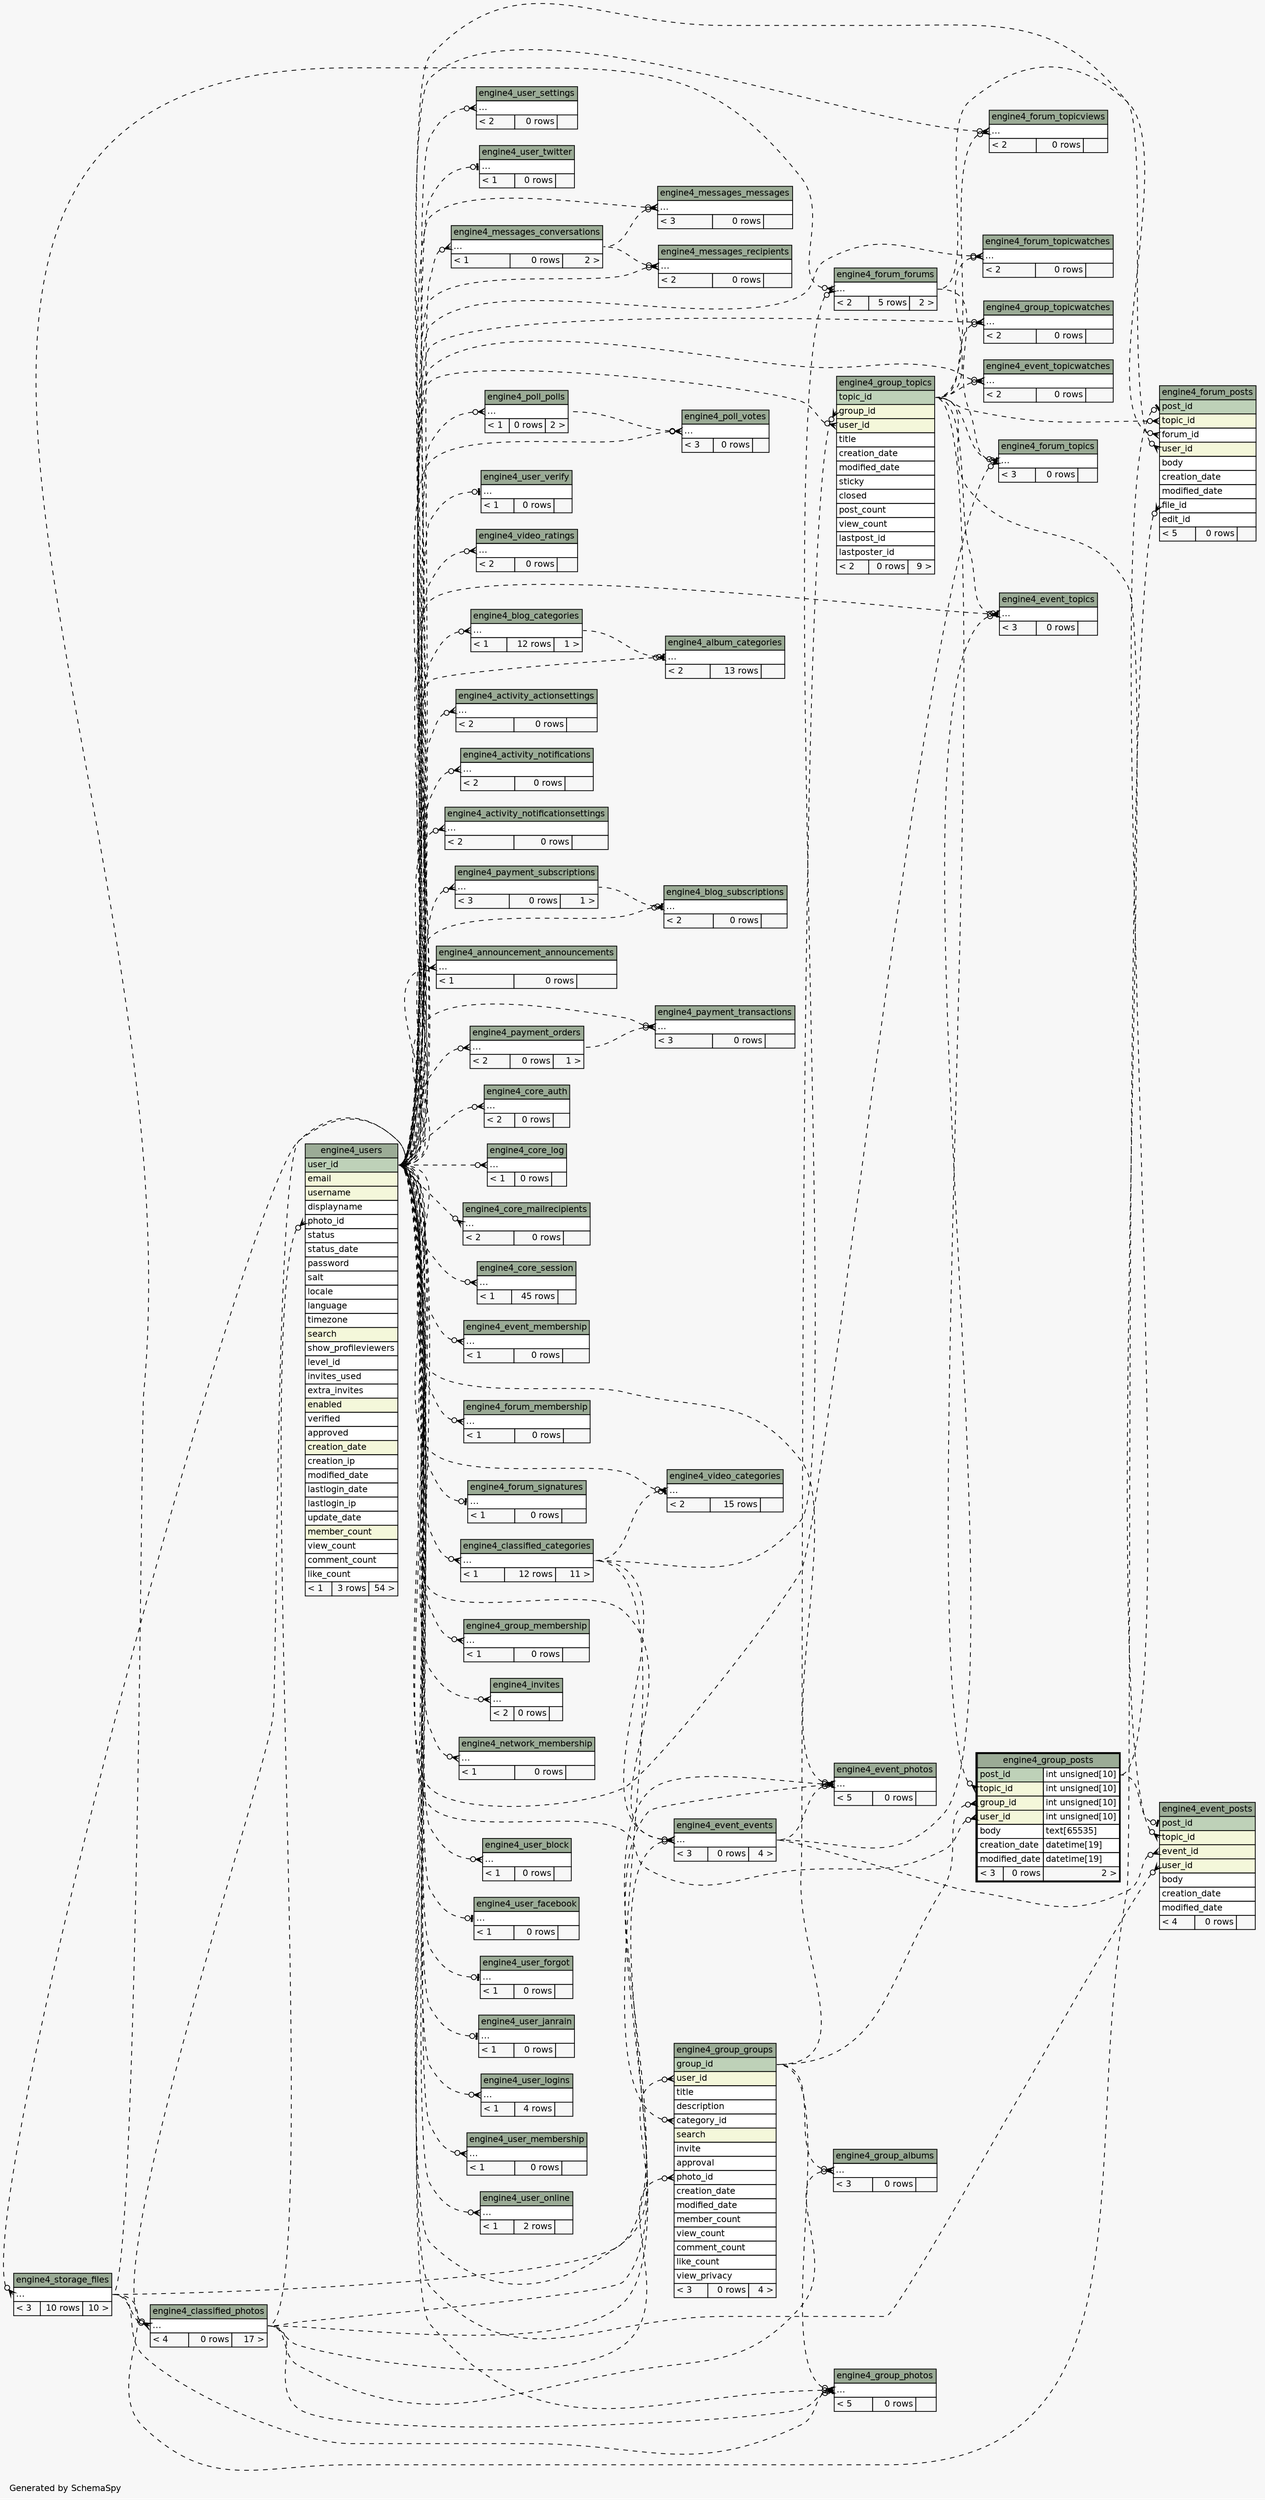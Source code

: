 // dot 2.38.0 on Windows 10 10.0
// SchemaSpy rev 590
digraph "impliedTwoDegreesRelationshipsDiagram" {
  graph [
    rankdir="RL"
    bgcolor="#f7f7f7"
    label="\nGenerated by SchemaSpy"
    labeljust="l"
    nodesep="0.18"
    ranksep="0.46"
    fontname="Helvetica"
    fontsize="11"
  ];
  node [
    fontname="Helvetica"
    fontsize="11"
    shape="plaintext"
  ];
  edge [
    arrowsize="0.8"
  ];
  "engine4_activity_actionsettings":"elipses":w -> "engine4_users":"user_id":e [arrowhead=none dir=back arrowtail=crowodot style=dashed];
  "engine4_activity_notifications":"elipses":w -> "engine4_users":"user_id":e [arrowhead=none dir=back arrowtail=crowodot style=dashed];
  "engine4_activity_notificationsettings":"elipses":w -> "engine4_users":"user_id":e [arrowhead=none dir=back arrowtail=crowodot style=dashed];
  "engine4_album_categories":"elipses":w -> "engine4_blog_categories":"elipses":e [arrowhead=none dir=back arrowtail=teeodot style=dashed];
  "engine4_album_categories":"elipses":w -> "engine4_users":"user_id":e [arrowhead=none dir=back arrowtail=crowodot style=dashed];
  "engine4_announcement_announcements":"elipses":w -> "engine4_users":"user_id":e [arrowhead=none dir=back arrowtail=crowodot style=dashed];
  "engine4_blog_categories":"elipses":w -> "engine4_users":"user_id":e [arrowhead=none dir=back arrowtail=crowodot style=dashed];
  "engine4_blog_subscriptions":"elipses":w -> "engine4_payment_subscriptions":"elipses":e [arrowhead=none dir=back arrowtail=teeodot style=dashed];
  "engine4_blog_subscriptions":"elipses":w -> "engine4_users":"user_id":e [arrowhead=none dir=back arrowtail=crowodot style=dashed];
  "engine4_classified_categories":"elipses":w -> "engine4_users":"user_id":e [arrowhead=none dir=back arrowtail=crowodot style=dashed];
  "engine4_classified_photos":"elipses":w -> "engine4_storage_files":"elipses":e [arrowhead=none dir=back arrowtail=crowodot style=dashed];
  "engine4_classified_photos":"elipses":w -> "engine4_users":"user_id":e [arrowhead=none dir=back arrowtail=crowodot style=dashed];
  "engine4_core_auth":"elipses":w -> "engine4_users":"user_id":e [arrowhead=none dir=back arrowtail=crowodot style=dashed];
  "engine4_core_log":"elipses":w -> "engine4_users":"user_id":e [arrowhead=none dir=back arrowtail=crowodot style=dashed];
  "engine4_core_mailrecipients":"elipses":w -> "engine4_users":"user_id":e [arrowhead=none dir=back arrowtail=crowodot style=dashed];
  "engine4_core_session":"elipses":w -> "engine4_users":"user_id":e [arrowhead=none dir=back arrowtail=crowodot style=dashed];
  "engine4_event_events":"elipses":w -> "engine4_classified_categories":"elipses":e [arrowhead=none dir=back arrowtail=crowodot style=dashed];
  "engine4_event_events":"elipses":w -> "engine4_classified_photos":"elipses":e [arrowhead=none dir=back arrowtail=crowodot style=dashed];
  "engine4_event_events":"elipses":w -> "engine4_users":"user_id":e [arrowhead=none dir=back arrowtail=crowodot style=dashed];
  "engine4_event_membership":"elipses":w -> "engine4_users":"user_id":e [arrowhead=none dir=back arrowtail=crowodot style=dashed];
  "engine4_event_photos":"elipses":w -> "engine4_event_events":"elipses":e [arrowhead=none dir=back arrowtail=crowodot style=dashed];
  "engine4_event_photos":"elipses":w -> "engine4_storage_files":"elipses":e [arrowhead=none dir=back arrowtail=crowodot style=dashed];
  "engine4_event_photos":"elipses":w -> "engine4_classified_photos":"elipses":e [arrowhead=none dir=back arrowtail=teeodot style=dashed];
  "engine4_event_photos":"elipses":w -> "engine4_users":"user_id":e [arrowhead=none dir=back arrowtail=crowodot style=dashed];
  "engine4_event_posts":"event_id":w -> "engine4_event_events":"elipses":e [arrowhead=none dir=back arrowtail=crowodot style=dashed];
  "engine4_event_posts":"post_id":w -> "engine4_group_posts":"post_id.type":e [arrowhead=none dir=back arrowtail=teeodot style=dashed];
  "engine4_event_posts":"topic_id":w -> "engine4_group_topics":"topic_id":e [arrowhead=none dir=back arrowtail=crowodot style=dashed];
  "engine4_event_posts":"user_id":w -> "engine4_users":"user_id":e [arrowhead=none dir=back arrowtail=crowodot style=dashed];
  "engine4_event_topics":"elipses":w -> "engine4_event_events":"elipses":e [arrowhead=none dir=back arrowtail=crowodot style=dashed];
  "engine4_event_topics":"elipses":w -> "engine4_group_topics":"topic_id":e [arrowhead=none dir=back arrowtail=teeodot style=dashed];
  "engine4_event_topics":"elipses":w -> "engine4_users":"user_id":e [arrowhead=none dir=back arrowtail=crowodot style=dashed];
  "engine4_event_topicwatches":"elipses":w -> "engine4_group_topics":"topic_id":e [arrowhead=none dir=back arrowtail=crowodot style=dashed];
  "engine4_event_topicwatches":"elipses":w -> "engine4_users":"user_id":e [arrowhead=none dir=back arrowtail=crowodot style=dashed];
  "engine4_forum_forums":"elipses":w -> "engine4_classified_categories":"elipses":e [arrowhead=none dir=back arrowtail=crowodot style=dashed];
  "engine4_forum_forums":"elipses":w -> "engine4_storage_files":"elipses":e [arrowhead=none dir=back arrowtail=crowodot style=dashed];
  "engine4_forum_membership":"elipses":w -> "engine4_users":"user_id":e [arrowhead=none dir=back arrowtail=crowodot style=dashed];
  "engine4_forum_posts":"file_id":w -> "engine4_storage_files":"elipses":e [arrowhead=none dir=back arrowtail=crowodot style=dashed];
  "engine4_forum_posts":"forum_id":w -> "engine4_forum_forums":"elipses":e [arrowhead=none dir=back arrowtail=crowodot style=dashed];
  "engine4_forum_posts":"post_id":w -> "engine4_group_posts":"post_id.type":e [arrowhead=none dir=back arrowtail=teeodot style=dashed];
  "engine4_forum_posts":"topic_id":w -> "engine4_group_topics":"topic_id":e [arrowhead=none dir=back arrowtail=crowodot style=dashed];
  "engine4_forum_posts":"user_id":w -> "engine4_users":"user_id":e [arrowhead=none dir=back arrowtail=crowodot style=dashed];
  "engine4_forum_signatures":"elipses":w -> "engine4_users":"user_id":e [arrowhead=none dir=back arrowtail=teeodot style=dashed];
  "engine4_forum_topics":"elipses":w -> "engine4_forum_forums":"elipses":e [arrowhead=none dir=back arrowtail=crowodot style=dashed];
  "engine4_forum_topics":"elipses":w -> "engine4_group_topics":"topic_id":e [arrowhead=none dir=back arrowtail=teeodot style=dashed];
  "engine4_forum_topics":"elipses":w -> "engine4_users":"user_id":e [arrowhead=none dir=back arrowtail=crowodot style=dashed];
  "engine4_forum_topicviews":"elipses":w -> "engine4_group_topics":"topic_id":e [arrowhead=none dir=back arrowtail=crowodot style=dashed];
  "engine4_forum_topicviews":"elipses":w -> "engine4_users":"user_id":e [arrowhead=none dir=back arrowtail=crowodot style=dashed];
  "engine4_forum_topicwatches":"elipses":w -> "engine4_group_topics":"topic_id":e [arrowhead=none dir=back arrowtail=crowodot style=dashed];
  "engine4_forum_topicwatches":"elipses":w -> "engine4_users":"user_id":e [arrowhead=none dir=back arrowtail=crowodot style=dashed];
  "engine4_group_albums":"elipses":w -> "engine4_group_groups":"group_id":e [arrowhead=none dir=back arrowtail=crowodot style=dashed];
  "engine4_group_albums":"elipses":w -> "engine4_classified_photos":"elipses":e [arrowhead=none dir=back arrowtail=crowodot style=dashed];
  "engine4_group_groups":"category_id":w -> "engine4_classified_categories":"elipses":e [arrowhead=none dir=back arrowtail=crowodot style=dashed];
  "engine4_group_groups":"photo_id":w -> "engine4_classified_photos":"elipses":e [arrowhead=none dir=back arrowtail=crowodot style=dashed];
  "engine4_group_groups":"user_id":w -> "engine4_users":"user_id":e [arrowhead=none dir=back arrowtail=crowodot style=dashed];
  "engine4_group_membership":"elipses":w -> "engine4_users":"user_id":e [arrowhead=none dir=back arrowtail=crowodot style=dashed];
  "engine4_group_photos":"elipses":w -> "engine4_storage_files":"elipses":e [arrowhead=none dir=back arrowtail=crowodot style=dashed];
  "engine4_group_photos":"elipses":w -> "engine4_group_groups":"group_id":e [arrowhead=none dir=back arrowtail=crowodot style=dashed];
  "engine4_group_photos":"elipses":w -> "engine4_classified_photos":"elipses":e [arrowhead=none dir=back arrowtail=teeodot style=dashed];
  "engine4_group_photos":"elipses":w -> "engine4_users":"user_id":e [arrowhead=none dir=back arrowtail=crowodot style=dashed];
  "engine4_group_posts":"group_id":w -> "engine4_group_groups":"group_id":e [arrowhead=none dir=back arrowtail=crowodot style=dashed];
  "engine4_group_posts":"topic_id":w -> "engine4_group_topics":"topic_id":e [arrowhead=none dir=back arrowtail=crowodot style=dashed];
  "engine4_group_posts":"user_id":w -> "engine4_users":"user_id":e [arrowhead=none dir=back arrowtail=crowodot style=dashed];
  "engine4_group_topics":"group_id":w -> "engine4_group_groups":"group_id":e [arrowhead=none dir=back arrowtail=crowodot style=dashed];
  "engine4_group_topics":"user_id":w -> "engine4_users":"user_id":e [arrowhead=none dir=back arrowtail=crowodot style=dashed];
  "engine4_group_topicwatches":"elipses":w -> "engine4_group_topics":"topic_id":e [arrowhead=none dir=back arrowtail=crowodot style=dashed];
  "engine4_group_topicwatches":"elipses":w -> "engine4_users":"user_id":e [arrowhead=none dir=back arrowtail=crowodot style=dashed];
  "engine4_invites":"elipses":w -> "engine4_users":"user_id":e [arrowhead=none dir=back arrowtail=crowodot style=dashed];
  "engine4_messages_conversations":"elipses":w -> "engine4_users":"user_id":e [arrowhead=none dir=back arrowtail=crowodot style=dashed];
  "engine4_messages_messages":"elipses":w -> "engine4_messages_conversations":"elipses":e [arrowhead=none dir=back arrowtail=crowodot style=dashed];
  "engine4_messages_messages":"elipses":w -> "engine4_users":"user_id":e [arrowhead=none dir=back arrowtail=crowodot style=dashed];
  "engine4_messages_recipients":"elipses":w -> "engine4_messages_conversations":"elipses":e [arrowhead=none dir=back arrowtail=crowodot style=dashed];
  "engine4_messages_recipients":"elipses":w -> "engine4_users":"user_id":e [arrowhead=none dir=back arrowtail=crowodot style=dashed];
  "engine4_network_membership":"elipses":w -> "engine4_users":"user_id":e [arrowhead=none dir=back arrowtail=crowodot style=dashed];
  "engine4_payment_orders":"elipses":w -> "engine4_users":"user_id":e [arrowhead=none dir=back arrowtail=crowodot style=dashed];
  "engine4_payment_subscriptions":"elipses":w -> "engine4_users":"user_id":e [arrowhead=none dir=back arrowtail=crowodot style=dashed];
  "engine4_payment_transactions":"elipses":w -> "engine4_payment_orders":"elipses":e [arrowhead=none dir=back arrowtail=crowodot style=dashed];
  "engine4_payment_transactions":"elipses":w -> "engine4_users":"user_id":e [arrowhead=none dir=back arrowtail=crowodot style=dashed];
  "engine4_poll_polls":"elipses":w -> "engine4_users":"user_id":e [arrowhead=none dir=back arrowtail=crowodot style=dashed];
  "engine4_poll_votes":"elipses":w -> "engine4_poll_polls":"elipses":e [arrowhead=none dir=back arrowtail=crowodot style=dashed];
  "engine4_poll_votes":"elipses":w -> "engine4_users":"user_id":e [arrowhead=none dir=back arrowtail=crowodot style=dashed];
  "engine4_storage_files":"elipses":w -> "engine4_users":"user_id":e [arrowhead=none dir=back arrowtail=crowodot style=dashed];
  "engine4_user_block":"elipses":w -> "engine4_users":"user_id":e [arrowhead=none dir=back arrowtail=crowodot style=dashed];
  "engine4_user_facebook":"elipses":w -> "engine4_users":"user_id":e [arrowhead=none dir=back arrowtail=teeodot style=dashed];
  "engine4_user_forgot":"elipses":w -> "engine4_users":"user_id":e [arrowhead=none dir=back arrowtail=teeodot style=dashed];
  "engine4_user_janrain":"elipses":w -> "engine4_users":"user_id":e [arrowhead=none dir=back arrowtail=teeodot style=dashed];
  "engine4_user_logins":"elipses":w -> "engine4_users":"user_id":e [arrowhead=none dir=back arrowtail=crowodot style=dashed];
  "engine4_user_membership":"elipses":w -> "engine4_users":"user_id":e [arrowhead=none dir=back arrowtail=crowodot style=dashed];
  "engine4_user_online":"elipses":w -> "engine4_users":"user_id":e [arrowhead=none dir=back arrowtail=crowodot style=dashed];
  "engine4_user_settings":"elipses":w -> "engine4_users":"user_id":e [arrowhead=none dir=back arrowtail=crowodot style=dashed];
  "engine4_user_twitter":"elipses":w -> "engine4_users":"user_id":e [arrowhead=none dir=back arrowtail=teeodot style=dashed];
  "engine4_user_verify":"elipses":w -> "engine4_users":"user_id":e [arrowhead=none dir=back arrowtail=teeodot style=dashed];
  "engine4_users":"photo_id":w -> "engine4_classified_photos":"elipses":e [arrowhead=none dir=back arrowtail=crowodot style=dashed];
  "engine4_video_categories":"elipses":w -> "engine4_classified_categories":"elipses":e [arrowhead=none dir=back arrowtail=teeodot style=dashed];
  "engine4_video_categories":"elipses":w -> "engine4_users":"user_id":e [arrowhead=none dir=back arrowtail=crowodot style=dashed];
  "engine4_video_ratings":"elipses":w -> "engine4_users":"user_id":e [arrowhead=none dir=back arrowtail=crowodot style=dashed];
  "engine4_activity_actionsettings" [
    label=<
    <TABLE BORDER="0" CELLBORDER="1" CELLSPACING="0" BGCOLOR="#ffffff">
      <TR><TD COLSPAN="3" BGCOLOR="#9bab96" ALIGN="CENTER">engine4_activity_actionsettings</TD></TR>
      <TR><TD PORT="elipses" COLSPAN="3" ALIGN="LEFT">...</TD></TR>
      <TR><TD ALIGN="LEFT" BGCOLOR="#f7f7f7">&lt; 2</TD><TD ALIGN="RIGHT" BGCOLOR="#f7f7f7">0 rows</TD><TD ALIGN="RIGHT" BGCOLOR="#f7f7f7">  </TD></TR>
    </TABLE>>
    URL="engine4_activity_actionsettings.html"
    tooltip="engine4_activity_actionsettings"
  ];
  "engine4_activity_notifications" [
    label=<
    <TABLE BORDER="0" CELLBORDER="1" CELLSPACING="0" BGCOLOR="#ffffff">
      <TR><TD COLSPAN="3" BGCOLOR="#9bab96" ALIGN="CENTER">engine4_activity_notifications</TD></TR>
      <TR><TD PORT="elipses" COLSPAN="3" ALIGN="LEFT">...</TD></TR>
      <TR><TD ALIGN="LEFT" BGCOLOR="#f7f7f7">&lt; 2</TD><TD ALIGN="RIGHT" BGCOLOR="#f7f7f7">0 rows</TD><TD ALIGN="RIGHT" BGCOLOR="#f7f7f7">  </TD></TR>
    </TABLE>>
    URL="engine4_activity_notifications.html"
    tooltip="engine4_activity_notifications"
  ];
  "engine4_activity_notificationsettings" [
    label=<
    <TABLE BORDER="0" CELLBORDER="1" CELLSPACING="0" BGCOLOR="#ffffff">
      <TR><TD COLSPAN="3" BGCOLOR="#9bab96" ALIGN="CENTER">engine4_activity_notificationsettings</TD></TR>
      <TR><TD PORT="elipses" COLSPAN="3" ALIGN="LEFT">...</TD></TR>
      <TR><TD ALIGN="LEFT" BGCOLOR="#f7f7f7">&lt; 2</TD><TD ALIGN="RIGHT" BGCOLOR="#f7f7f7">0 rows</TD><TD ALIGN="RIGHT" BGCOLOR="#f7f7f7">  </TD></TR>
    </TABLE>>
    URL="engine4_activity_notificationsettings.html"
    tooltip="engine4_activity_notificationsettings"
  ];
  "engine4_album_categories" [
    label=<
    <TABLE BORDER="0" CELLBORDER="1" CELLSPACING="0" BGCOLOR="#ffffff">
      <TR><TD COLSPAN="3" BGCOLOR="#9bab96" ALIGN="CENTER">engine4_album_categories</TD></TR>
      <TR><TD PORT="elipses" COLSPAN="3" ALIGN="LEFT">...</TD></TR>
      <TR><TD ALIGN="LEFT" BGCOLOR="#f7f7f7">&lt; 2</TD><TD ALIGN="RIGHT" BGCOLOR="#f7f7f7">13 rows</TD><TD ALIGN="RIGHT" BGCOLOR="#f7f7f7">  </TD></TR>
    </TABLE>>
    URL="engine4_album_categories.html"
    tooltip="engine4_album_categories"
  ];
  "engine4_announcement_announcements" [
    label=<
    <TABLE BORDER="0" CELLBORDER="1" CELLSPACING="0" BGCOLOR="#ffffff">
      <TR><TD COLSPAN="3" BGCOLOR="#9bab96" ALIGN="CENTER">engine4_announcement_announcements</TD></TR>
      <TR><TD PORT="elipses" COLSPAN="3" ALIGN="LEFT">...</TD></TR>
      <TR><TD ALIGN="LEFT" BGCOLOR="#f7f7f7">&lt; 1</TD><TD ALIGN="RIGHT" BGCOLOR="#f7f7f7">0 rows</TD><TD ALIGN="RIGHT" BGCOLOR="#f7f7f7">  </TD></TR>
    </TABLE>>
    URL="engine4_announcement_announcements.html"
    tooltip="engine4_announcement_announcements"
  ];
  "engine4_blog_categories" [
    label=<
    <TABLE BORDER="0" CELLBORDER="1" CELLSPACING="0" BGCOLOR="#ffffff">
      <TR><TD COLSPAN="3" BGCOLOR="#9bab96" ALIGN="CENTER">engine4_blog_categories</TD></TR>
      <TR><TD PORT="elipses" COLSPAN="3" ALIGN="LEFT">...</TD></TR>
      <TR><TD ALIGN="LEFT" BGCOLOR="#f7f7f7">&lt; 1</TD><TD ALIGN="RIGHT" BGCOLOR="#f7f7f7">12 rows</TD><TD ALIGN="RIGHT" BGCOLOR="#f7f7f7">1 &gt;</TD></TR>
    </TABLE>>
    URL="engine4_blog_categories.html"
    tooltip="engine4_blog_categories"
  ];
  "engine4_blog_subscriptions" [
    label=<
    <TABLE BORDER="0" CELLBORDER="1" CELLSPACING="0" BGCOLOR="#ffffff">
      <TR><TD COLSPAN="3" BGCOLOR="#9bab96" ALIGN="CENTER">engine4_blog_subscriptions</TD></TR>
      <TR><TD PORT="elipses" COLSPAN="3" ALIGN="LEFT">...</TD></TR>
      <TR><TD ALIGN="LEFT" BGCOLOR="#f7f7f7">&lt; 2</TD><TD ALIGN="RIGHT" BGCOLOR="#f7f7f7">0 rows</TD><TD ALIGN="RIGHT" BGCOLOR="#f7f7f7">  </TD></TR>
    </TABLE>>
    URL="engine4_blog_subscriptions.html"
    tooltip="engine4_blog_subscriptions"
  ];
  "engine4_classified_categories" [
    label=<
    <TABLE BORDER="0" CELLBORDER="1" CELLSPACING="0" BGCOLOR="#ffffff">
      <TR><TD COLSPAN="3" BGCOLOR="#9bab96" ALIGN="CENTER">engine4_classified_categories</TD></TR>
      <TR><TD PORT="elipses" COLSPAN="3" ALIGN="LEFT">...</TD></TR>
      <TR><TD ALIGN="LEFT" BGCOLOR="#f7f7f7">&lt; 1</TD><TD ALIGN="RIGHT" BGCOLOR="#f7f7f7">12 rows</TD><TD ALIGN="RIGHT" BGCOLOR="#f7f7f7">11 &gt;</TD></TR>
    </TABLE>>
    URL="engine4_classified_categories.html"
    tooltip="engine4_classified_categories"
  ];
  "engine4_classified_photos" [
    label=<
    <TABLE BORDER="0" CELLBORDER="1" CELLSPACING="0" BGCOLOR="#ffffff">
      <TR><TD COLSPAN="3" BGCOLOR="#9bab96" ALIGN="CENTER">engine4_classified_photos</TD></TR>
      <TR><TD PORT="elipses" COLSPAN="3" ALIGN="LEFT">...</TD></TR>
      <TR><TD ALIGN="LEFT" BGCOLOR="#f7f7f7">&lt; 4</TD><TD ALIGN="RIGHT" BGCOLOR="#f7f7f7">0 rows</TD><TD ALIGN="RIGHT" BGCOLOR="#f7f7f7">17 &gt;</TD></TR>
    </TABLE>>
    URL="engine4_classified_photos.html"
    tooltip="engine4_classified_photos"
  ];
  "engine4_core_auth" [
    label=<
    <TABLE BORDER="0" CELLBORDER="1" CELLSPACING="0" BGCOLOR="#ffffff">
      <TR><TD COLSPAN="3" BGCOLOR="#9bab96" ALIGN="CENTER">engine4_core_auth</TD></TR>
      <TR><TD PORT="elipses" COLSPAN="3" ALIGN="LEFT">...</TD></TR>
      <TR><TD ALIGN="LEFT" BGCOLOR="#f7f7f7">&lt; 2</TD><TD ALIGN="RIGHT" BGCOLOR="#f7f7f7">0 rows</TD><TD ALIGN="RIGHT" BGCOLOR="#f7f7f7">  </TD></TR>
    </TABLE>>
    URL="engine4_core_auth.html"
    tooltip="engine4_core_auth"
  ];
  "engine4_core_log" [
    label=<
    <TABLE BORDER="0" CELLBORDER="1" CELLSPACING="0" BGCOLOR="#ffffff">
      <TR><TD COLSPAN="3" BGCOLOR="#9bab96" ALIGN="CENTER">engine4_core_log</TD></TR>
      <TR><TD PORT="elipses" COLSPAN="3" ALIGN="LEFT">...</TD></TR>
      <TR><TD ALIGN="LEFT" BGCOLOR="#f7f7f7">&lt; 1</TD><TD ALIGN="RIGHT" BGCOLOR="#f7f7f7">0 rows</TD><TD ALIGN="RIGHT" BGCOLOR="#f7f7f7">  </TD></TR>
    </TABLE>>
    URL="engine4_core_log.html"
    tooltip="engine4_core_log"
  ];
  "engine4_core_mailrecipients" [
    label=<
    <TABLE BORDER="0" CELLBORDER="1" CELLSPACING="0" BGCOLOR="#ffffff">
      <TR><TD COLSPAN="3" BGCOLOR="#9bab96" ALIGN="CENTER">engine4_core_mailrecipients</TD></TR>
      <TR><TD PORT="elipses" COLSPAN="3" ALIGN="LEFT">...</TD></TR>
      <TR><TD ALIGN="LEFT" BGCOLOR="#f7f7f7">&lt; 2</TD><TD ALIGN="RIGHT" BGCOLOR="#f7f7f7">0 rows</TD><TD ALIGN="RIGHT" BGCOLOR="#f7f7f7">  </TD></TR>
    </TABLE>>
    URL="engine4_core_mailrecipients.html"
    tooltip="engine4_core_mailrecipients"
  ];
  "engine4_core_session" [
    label=<
    <TABLE BORDER="0" CELLBORDER="1" CELLSPACING="0" BGCOLOR="#ffffff">
      <TR><TD COLSPAN="3" BGCOLOR="#9bab96" ALIGN="CENTER">engine4_core_session</TD></TR>
      <TR><TD PORT="elipses" COLSPAN="3" ALIGN="LEFT">...</TD></TR>
      <TR><TD ALIGN="LEFT" BGCOLOR="#f7f7f7">&lt; 1</TD><TD ALIGN="RIGHT" BGCOLOR="#f7f7f7">45 rows</TD><TD ALIGN="RIGHT" BGCOLOR="#f7f7f7">  </TD></TR>
    </TABLE>>
    URL="engine4_core_session.html"
    tooltip="engine4_core_session"
  ];
  "engine4_event_events" [
    label=<
    <TABLE BORDER="0" CELLBORDER="1" CELLSPACING="0" BGCOLOR="#ffffff">
      <TR><TD COLSPAN="3" BGCOLOR="#9bab96" ALIGN="CENTER">engine4_event_events</TD></TR>
      <TR><TD PORT="elipses" COLSPAN="3" ALIGN="LEFT">...</TD></TR>
      <TR><TD ALIGN="LEFT" BGCOLOR="#f7f7f7">&lt; 3</TD><TD ALIGN="RIGHT" BGCOLOR="#f7f7f7">0 rows</TD><TD ALIGN="RIGHT" BGCOLOR="#f7f7f7">4 &gt;</TD></TR>
    </TABLE>>
    URL="engine4_event_events.html"
    tooltip="engine4_event_events"
  ];
  "engine4_event_membership" [
    label=<
    <TABLE BORDER="0" CELLBORDER="1" CELLSPACING="0" BGCOLOR="#ffffff">
      <TR><TD COLSPAN="3" BGCOLOR="#9bab96" ALIGN="CENTER">engine4_event_membership</TD></TR>
      <TR><TD PORT="elipses" COLSPAN="3" ALIGN="LEFT">...</TD></TR>
      <TR><TD ALIGN="LEFT" BGCOLOR="#f7f7f7">&lt; 1</TD><TD ALIGN="RIGHT" BGCOLOR="#f7f7f7">0 rows</TD><TD ALIGN="RIGHT" BGCOLOR="#f7f7f7">  </TD></TR>
    </TABLE>>
    URL="engine4_event_membership.html"
    tooltip="engine4_event_membership"
  ];
  "engine4_event_photos" [
    label=<
    <TABLE BORDER="0" CELLBORDER="1" CELLSPACING="0" BGCOLOR="#ffffff">
      <TR><TD COLSPAN="3" BGCOLOR="#9bab96" ALIGN="CENTER">engine4_event_photos</TD></TR>
      <TR><TD PORT="elipses" COLSPAN="3" ALIGN="LEFT">...</TD></TR>
      <TR><TD ALIGN="LEFT" BGCOLOR="#f7f7f7">&lt; 5</TD><TD ALIGN="RIGHT" BGCOLOR="#f7f7f7">0 rows</TD><TD ALIGN="RIGHT" BGCOLOR="#f7f7f7">  </TD></TR>
    </TABLE>>
    URL="engine4_event_photos.html"
    tooltip="engine4_event_photos"
  ];
  "engine4_event_posts" [
    label=<
    <TABLE BORDER="0" CELLBORDER="1" CELLSPACING="0" BGCOLOR="#ffffff">
      <TR><TD COLSPAN="3" BGCOLOR="#9bab96" ALIGN="CENTER">engine4_event_posts</TD></TR>
      <TR><TD PORT="post_id" COLSPAN="3" BGCOLOR="#bed1b8" ALIGN="LEFT">post_id</TD></TR>
      <TR><TD PORT="topic_id" COLSPAN="3" BGCOLOR="#f4f7da" ALIGN="LEFT">topic_id</TD></TR>
      <TR><TD PORT="event_id" COLSPAN="3" BGCOLOR="#f4f7da" ALIGN="LEFT">event_id</TD></TR>
      <TR><TD PORT="user_id" COLSPAN="3" BGCOLOR="#f4f7da" ALIGN="LEFT">user_id</TD></TR>
      <TR><TD PORT="body" COLSPAN="3" ALIGN="LEFT">body</TD></TR>
      <TR><TD PORT="creation_date" COLSPAN="3" ALIGN="LEFT">creation_date</TD></TR>
      <TR><TD PORT="modified_date" COLSPAN="3" ALIGN="LEFT">modified_date</TD></TR>
      <TR><TD ALIGN="LEFT" BGCOLOR="#f7f7f7">&lt; 4</TD><TD ALIGN="RIGHT" BGCOLOR="#f7f7f7">0 rows</TD><TD ALIGN="RIGHT" BGCOLOR="#f7f7f7">  </TD></TR>
    </TABLE>>
    URL="engine4_event_posts.html"
    tooltip="engine4_event_posts"
  ];
  "engine4_event_topics" [
    label=<
    <TABLE BORDER="0" CELLBORDER="1" CELLSPACING="0" BGCOLOR="#ffffff">
      <TR><TD COLSPAN="3" BGCOLOR="#9bab96" ALIGN="CENTER">engine4_event_topics</TD></TR>
      <TR><TD PORT="elipses" COLSPAN="3" ALIGN="LEFT">...</TD></TR>
      <TR><TD ALIGN="LEFT" BGCOLOR="#f7f7f7">&lt; 3</TD><TD ALIGN="RIGHT" BGCOLOR="#f7f7f7">0 rows</TD><TD ALIGN="RIGHT" BGCOLOR="#f7f7f7">  </TD></TR>
    </TABLE>>
    URL="engine4_event_topics.html"
    tooltip="engine4_event_topics"
  ];
  "engine4_event_topicwatches" [
    label=<
    <TABLE BORDER="0" CELLBORDER="1" CELLSPACING="0" BGCOLOR="#ffffff">
      <TR><TD COLSPAN="3" BGCOLOR="#9bab96" ALIGN="CENTER">engine4_event_topicwatches</TD></TR>
      <TR><TD PORT="elipses" COLSPAN="3" ALIGN="LEFT">...</TD></TR>
      <TR><TD ALIGN="LEFT" BGCOLOR="#f7f7f7">&lt; 2</TD><TD ALIGN="RIGHT" BGCOLOR="#f7f7f7">0 rows</TD><TD ALIGN="RIGHT" BGCOLOR="#f7f7f7">  </TD></TR>
    </TABLE>>
    URL="engine4_event_topicwatches.html"
    tooltip="engine4_event_topicwatches"
  ];
  "engine4_forum_forums" [
    label=<
    <TABLE BORDER="0" CELLBORDER="1" CELLSPACING="0" BGCOLOR="#ffffff">
      <TR><TD COLSPAN="3" BGCOLOR="#9bab96" ALIGN="CENTER">engine4_forum_forums</TD></TR>
      <TR><TD PORT="elipses" COLSPAN="3" ALIGN="LEFT">...</TD></TR>
      <TR><TD ALIGN="LEFT" BGCOLOR="#f7f7f7">&lt; 2</TD><TD ALIGN="RIGHT" BGCOLOR="#f7f7f7">5 rows</TD><TD ALIGN="RIGHT" BGCOLOR="#f7f7f7">2 &gt;</TD></TR>
    </TABLE>>
    URL="engine4_forum_forums.html"
    tooltip="engine4_forum_forums"
  ];
  "engine4_forum_membership" [
    label=<
    <TABLE BORDER="0" CELLBORDER="1" CELLSPACING="0" BGCOLOR="#ffffff">
      <TR><TD COLSPAN="3" BGCOLOR="#9bab96" ALIGN="CENTER">engine4_forum_membership</TD></TR>
      <TR><TD PORT="elipses" COLSPAN="3" ALIGN="LEFT">...</TD></TR>
      <TR><TD ALIGN="LEFT" BGCOLOR="#f7f7f7">&lt; 1</TD><TD ALIGN="RIGHT" BGCOLOR="#f7f7f7">0 rows</TD><TD ALIGN="RIGHT" BGCOLOR="#f7f7f7">  </TD></TR>
    </TABLE>>
    URL="engine4_forum_membership.html"
    tooltip="engine4_forum_membership"
  ];
  "engine4_forum_posts" [
    label=<
    <TABLE BORDER="0" CELLBORDER="1" CELLSPACING="0" BGCOLOR="#ffffff">
      <TR><TD COLSPAN="3" BGCOLOR="#9bab96" ALIGN="CENTER">engine4_forum_posts</TD></TR>
      <TR><TD PORT="post_id" COLSPAN="3" BGCOLOR="#bed1b8" ALIGN="LEFT">post_id</TD></TR>
      <TR><TD PORT="topic_id" COLSPAN="3" BGCOLOR="#f4f7da" ALIGN="LEFT">topic_id</TD></TR>
      <TR><TD PORT="forum_id" COLSPAN="3" ALIGN="LEFT">forum_id</TD></TR>
      <TR><TD PORT="user_id" COLSPAN="3" BGCOLOR="#f4f7da" ALIGN="LEFT">user_id</TD></TR>
      <TR><TD PORT="body" COLSPAN="3" ALIGN="LEFT">body</TD></TR>
      <TR><TD PORT="creation_date" COLSPAN="3" ALIGN="LEFT">creation_date</TD></TR>
      <TR><TD PORT="modified_date" COLSPAN="3" ALIGN="LEFT">modified_date</TD></TR>
      <TR><TD PORT="file_id" COLSPAN="3" ALIGN="LEFT">file_id</TD></TR>
      <TR><TD PORT="edit_id" COLSPAN="3" ALIGN="LEFT">edit_id</TD></TR>
      <TR><TD ALIGN="LEFT" BGCOLOR="#f7f7f7">&lt; 5</TD><TD ALIGN="RIGHT" BGCOLOR="#f7f7f7">0 rows</TD><TD ALIGN="RIGHT" BGCOLOR="#f7f7f7">  </TD></TR>
    </TABLE>>
    URL="engine4_forum_posts.html"
    tooltip="engine4_forum_posts"
  ];
  "engine4_forum_signatures" [
    label=<
    <TABLE BORDER="0" CELLBORDER="1" CELLSPACING="0" BGCOLOR="#ffffff">
      <TR><TD COLSPAN="3" BGCOLOR="#9bab96" ALIGN="CENTER">engine4_forum_signatures</TD></TR>
      <TR><TD PORT="elipses" COLSPAN="3" ALIGN="LEFT">...</TD></TR>
      <TR><TD ALIGN="LEFT" BGCOLOR="#f7f7f7">&lt; 1</TD><TD ALIGN="RIGHT" BGCOLOR="#f7f7f7">0 rows</TD><TD ALIGN="RIGHT" BGCOLOR="#f7f7f7">  </TD></TR>
    </TABLE>>
    URL="engine4_forum_signatures.html"
    tooltip="engine4_forum_signatures"
  ];
  "engine4_forum_topics" [
    label=<
    <TABLE BORDER="0" CELLBORDER="1" CELLSPACING="0" BGCOLOR="#ffffff">
      <TR><TD COLSPAN="3" BGCOLOR="#9bab96" ALIGN="CENTER">engine4_forum_topics</TD></TR>
      <TR><TD PORT="elipses" COLSPAN="3" ALIGN="LEFT">...</TD></TR>
      <TR><TD ALIGN="LEFT" BGCOLOR="#f7f7f7">&lt; 3</TD><TD ALIGN="RIGHT" BGCOLOR="#f7f7f7">0 rows</TD><TD ALIGN="RIGHT" BGCOLOR="#f7f7f7">  </TD></TR>
    </TABLE>>
    URL="engine4_forum_topics.html"
    tooltip="engine4_forum_topics"
  ];
  "engine4_forum_topicviews" [
    label=<
    <TABLE BORDER="0" CELLBORDER="1" CELLSPACING="0" BGCOLOR="#ffffff">
      <TR><TD COLSPAN="3" BGCOLOR="#9bab96" ALIGN="CENTER">engine4_forum_topicviews</TD></TR>
      <TR><TD PORT="elipses" COLSPAN="3" ALIGN="LEFT">...</TD></TR>
      <TR><TD ALIGN="LEFT" BGCOLOR="#f7f7f7">&lt; 2</TD><TD ALIGN="RIGHT" BGCOLOR="#f7f7f7">0 rows</TD><TD ALIGN="RIGHT" BGCOLOR="#f7f7f7">  </TD></TR>
    </TABLE>>
    URL="engine4_forum_topicviews.html"
    tooltip="engine4_forum_topicviews"
  ];
  "engine4_forum_topicwatches" [
    label=<
    <TABLE BORDER="0" CELLBORDER="1" CELLSPACING="0" BGCOLOR="#ffffff">
      <TR><TD COLSPAN="3" BGCOLOR="#9bab96" ALIGN="CENTER">engine4_forum_topicwatches</TD></TR>
      <TR><TD PORT="elipses" COLSPAN="3" ALIGN="LEFT">...</TD></TR>
      <TR><TD ALIGN="LEFT" BGCOLOR="#f7f7f7">&lt; 2</TD><TD ALIGN="RIGHT" BGCOLOR="#f7f7f7">0 rows</TD><TD ALIGN="RIGHT" BGCOLOR="#f7f7f7">  </TD></TR>
    </TABLE>>
    URL="engine4_forum_topicwatches.html"
    tooltip="engine4_forum_topicwatches"
  ];
  "engine4_group_albums" [
    label=<
    <TABLE BORDER="0" CELLBORDER="1" CELLSPACING="0" BGCOLOR="#ffffff">
      <TR><TD COLSPAN="3" BGCOLOR="#9bab96" ALIGN="CENTER">engine4_group_albums</TD></TR>
      <TR><TD PORT="elipses" COLSPAN="3" ALIGN="LEFT">...</TD></TR>
      <TR><TD ALIGN="LEFT" BGCOLOR="#f7f7f7">&lt; 3</TD><TD ALIGN="RIGHT" BGCOLOR="#f7f7f7">0 rows</TD><TD ALIGN="RIGHT" BGCOLOR="#f7f7f7">  </TD></TR>
    </TABLE>>
    URL="engine4_group_albums.html"
    tooltip="engine4_group_albums"
  ];
  "engine4_group_groups" [
    label=<
    <TABLE BORDER="0" CELLBORDER="1" CELLSPACING="0" BGCOLOR="#ffffff">
      <TR><TD COLSPAN="3" BGCOLOR="#9bab96" ALIGN="CENTER">engine4_group_groups</TD></TR>
      <TR><TD PORT="group_id" COLSPAN="3" BGCOLOR="#bed1b8" ALIGN="LEFT">group_id</TD></TR>
      <TR><TD PORT="user_id" COLSPAN="3" BGCOLOR="#f4f7da" ALIGN="LEFT">user_id</TD></TR>
      <TR><TD PORT="title" COLSPAN="3" ALIGN="LEFT">title</TD></TR>
      <TR><TD PORT="description" COLSPAN="3" ALIGN="LEFT">description</TD></TR>
      <TR><TD PORT="category_id" COLSPAN="3" ALIGN="LEFT">category_id</TD></TR>
      <TR><TD PORT="search" COLSPAN="3" BGCOLOR="#f4f7da" ALIGN="LEFT">search</TD></TR>
      <TR><TD PORT="invite" COLSPAN="3" ALIGN="LEFT">invite</TD></TR>
      <TR><TD PORT="approval" COLSPAN="3" ALIGN="LEFT">approval</TD></TR>
      <TR><TD PORT="photo_id" COLSPAN="3" ALIGN="LEFT">photo_id</TD></TR>
      <TR><TD PORT="creation_date" COLSPAN="3" ALIGN="LEFT">creation_date</TD></TR>
      <TR><TD PORT="modified_date" COLSPAN="3" ALIGN="LEFT">modified_date</TD></TR>
      <TR><TD PORT="member_count" COLSPAN="3" ALIGN="LEFT">member_count</TD></TR>
      <TR><TD PORT="view_count" COLSPAN="3" ALIGN="LEFT">view_count</TD></TR>
      <TR><TD PORT="comment_count" COLSPAN="3" ALIGN="LEFT">comment_count</TD></TR>
      <TR><TD PORT="like_count" COLSPAN="3" ALIGN="LEFT">like_count</TD></TR>
      <TR><TD PORT="view_privacy" COLSPAN="3" ALIGN="LEFT">view_privacy</TD></TR>
      <TR><TD ALIGN="LEFT" BGCOLOR="#f7f7f7">&lt; 3</TD><TD ALIGN="RIGHT" BGCOLOR="#f7f7f7">0 rows</TD><TD ALIGN="RIGHT" BGCOLOR="#f7f7f7">4 &gt;</TD></TR>
    </TABLE>>
    URL="engine4_group_groups.html"
    tooltip="engine4_group_groups"
  ];
  "engine4_group_membership" [
    label=<
    <TABLE BORDER="0" CELLBORDER="1" CELLSPACING="0" BGCOLOR="#ffffff">
      <TR><TD COLSPAN="3" BGCOLOR="#9bab96" ALIGN="CENTER">engine4_group_membership</TD></TR>
      <TR><TD PORT="elipses" COLSPAN="3" ALIGN="LEFT">...</TD></TR>
      <TR><TD ALIGN="LEFT" BGCOLOR="#f7f7f7">&lt; 1</TD><TD ALIGN="RIGHT" BGCOLOR="#f7f7f7">0 rows</TD><TD ALIGN="RIGHT" BGCOLOR="#f7f7f7">  </TD></TR>
    </TABLE>>
    URL="engine4_group_membership.html"
    tooltip="engine4_group_membership"
  ];
  "engine4_group_photos" [
    label=<
    <TABLE BORDER="0" CELLBORDER="1" CELLSPACING="0" BGCOLOR="#ffffff">
      <TR><TD COLSPAN="3" BGCOLOR="#9bab96" ALIGN="CENTER">engine4_group_photos</TD></TR>
      <TR><TD PORT="elipses" COLSPAN="3" ALIGN="LEFT">...</TD></TR>
      <TR><TD ALIGN="LEFT" BGCOLOR="#f7f7f7">&lt; 5</TD><TD ALIGN="RIGHT" BGCOLOR="#f7f7f7">0 rows</TD><TD ALIGN="RIGHT" BGCOLOR="#f7f7f7">  </TD></TR>
    </TABLE>>
    URL="engine4_group_photos.html"
    tooltip="engine4_group_photos"
  ];
  "engine4_group_posts" [
    label=<
    <TABLE BORDER="2" CELLBORDER="1" CELLSPACING="0" BGCOLOR="#ffffff">
      <TR><TD COLSPAN="3" BGCOLOR="#9bab96" ALIGN="CENTER">engine4_group_posts</TD></TR>
      <TR><TD PORT="post_id" COLSPAN="2" BGCOLOR="#bed1b8" ALIGN="LEFT">post_id</TD><TD PORT="post_id.type" ALIGN="LEFT">int unsigned[10]</TD></TR>
      <TR><TD PORT="topic_id" COLSPAN="2" BGCOLOR="#f4f7da" ALIGN="LEFT">topic_id</TD><TD PORT="topic_id.type" ALIGN="LEFT">int unsigned[10]</TD></TR>
      <TR><TD PORT="group_id" COLSPAN="2" BGCOLOR="#f4f7da" ALIGN="LEFT">group_id</TD><TD PORT="group_id.type" ALIGN="LEFT">int unsigned[10]</TD></TR>
      <TR><TD PORT="user_id" COLSPAN="2" BGCOLOR="#f4f7da" ALIGN="LEFT">user_id</TD><TD PORT="user_id.type" ALIGN="LEFT">int unsigned[10]</TD></TR>
      <TR><TD PORT="body" COLSPAN="2" ALIGN="LEFT">body</TD><TD PORT="body.type" ALIGN="LEFT">text[65535]</TD></TR>
      <TR><TD PORT="creation_date" COLSPAN="2" ALIGN="LEFT">creation_date</TD><TD PORT="creation_date.type" ALIGN="LEFT">datetime[19]</TD></TR>
      <TR><TD PORT="modified_date" COLSPAN="2" ALIGN="LEFT">modified_date</TD><TD PORT="modified_date.type" ALIGN="LEFT">datetime[19]</TD></TR>
      <TR><TD ALIGN="LEFT" BGCOLOR="#f7f7f7">&lt; 3</TD><TD ALIGN="RIGHT" BGCOLOR="#f7f7f7">0 rows</TD><TD ALIGN="RIGHT" BGCOLOR="#f7f7f7">2 &gt;</TD></TR>
    </TABLE>>
    URL="engine4_group_posts.html"
    tooltip="engine4_group_posts"
  ];
  "engine4_group_topics" [
    label=<
    <TABLE BORDER="0" CELLBORDER="1" CELLSPACING="0" BGCOLOR="#ffffff">
      <TR><TD COLSPAN="3" BGCOLOR="#9bab96" ALIGN="CENTER">engine4_group_topics</TD></TR>
      <TR><TD PORT="topic_id" COLSPAN="3" BGCOLOR="#bed1b8" ALIGN="LEFT">topic_id</TD></TR>
      <TR><TD PORT="group_id" COLSPAN="3" BGCOLOR="#f4f7da" ALIGN="LEFT">group_id</TD></TR>
      <TR><TD PORT="user_id" COLSPAN="3" BGCOLOR="#f4f7da" ALIGN="LEFT">user_id</TD></TR>
      <TR><TD PORT="title" COLSPAN="3" ALIGN="LEFT">title</TD></TR>
      <TR><TD PORT="creation_date" COLSPAN="3" ALIGN="LEFT">creation_date</TD></TR>
      <TR><TD PORT="modified_date" COLSPAN="3" ALIGN="LEFT">modified_date</TD></TR>
      <TR><TD PORT="sticky" COLSPAN="3" ALIGN="LEFT">sticky</TD></TR>
      <TR><TD PORT="closed" COLSPAN="3" ALIGN="LEFT">closed</TD></TR>
      <TR><TD PORT="post_count" COLSPAN="3" ALIGN="LEFT">post_count</TD></TR>
      <TR><TD PORT="view_count" COLSPAN="3" ALIGN="LEFT">view_count</TD></TR>
      <TR><TD PORT="lastpost_id" COLSPAN="3" ALIGN="LEFT">lastpost_id</TD></TR>
      <TR><TD PORT="lastposter_id" COLSPAN="3" ALIGN="LEFT">lastposter_id</TD></TR>
      <TR><TD ALIGN="LEFT" BGCOLOR="#f7f7f7">&lt; 2</TD><TD ALIGN="RIGHT" BGCOLOR="#f7f7f7">0 rows</TD><TD ALIGN="RIGHT" BGCOLOR="#f7f7f7">9 &gt;</TD></TR>
    </TABLE>>
    URL="engine4_group_topics.html"
    tooltip="engine4_group_topics"
  ];
  "engine4_group_topicwatches" [
    label=<
    <TABLE BORDER="0" CELLBORDER="1" CELLSPACING="0" BGCOLOR="#ffffff">
      <TR><TD COLSPAN="3" BGCOLOR="#9bab96" ALIGN="CENTER">engine4_group_topicwatches</TD></TR>
      <TR><TD PORT="elipses" COLSPAN="3" ALIGN="LEFT">...</TD></TR>
      <TR><TD ALIGN="LEFT" BGCOLOR="#f7f7f7">&lt; 2</TD><TD ALIGN="RIGHT" BGCOLOR="#f7f7f7">0 rows</TD><TD ALIGN="RIGHT" BGCOLOR="#f7f7f7">  </TD></TR>
    </TABLE>>
    URL="engine4_group_topicwatches.html"
    tooltip="engine4_group_topicwatches"
  ];
  "engine4_invites" [
    label=<
    <TABLE BORDER="0" CELLBORDER="1" CELLSPACING="0" BGCOLOR="#ffffff">
      <TR><TD COLSPAN="3" BGCOLOR="#9bab96" ALIGN="CENTER">engine4_invites</TD></TR>
      <TR><TD PORT="elipses" COLSPAN="3" ALIGN="LEFT">...</TD></TR>
      <TR><TD ALIGN="LEFT" BGCOLOR="#f7f7f7">&lt; 2</TD><TD ALIGN="RIGHT" BGCOLOR="#f7f7f7">0 rows</TD><TD ALIGN="RIGHT" BGCOLOR="#f7f7f7">  </TD></TR>
    </TABLE>>
    URL="engine4_invites.html"
    tooltip="engine4_invites"
  ];
  "engine4_messages_conversations" [
    label=<
    <TABLE BORDER="0" CELLBORDER="1" CELLSPACING="0" BGCOLOR="#ffffff">
      <TR><TD COLSPAN="3" BGCOLOR="#9bab96" ALIGN="CENTER">engine4_messages_conversations</TD></TR>
      <TR><TD PORT="elipses" COLSPAN="3" ALIGN="LEFT">...</TD></TR>
      <TR><TD ALIGN="LEFT" BGCOLOR="#f7f7f7">&lt; 1</TD><TD ALIGN="RIGHT" BGCOLOR="#f7f7f7">0 rows</TD><TD ALIGN="RIGHT" BGCOLOR="#f7f7f7">2 &gt;</TD></TR>
    </TABLE>>
    URL="engine4_messages_conversations.html"
    tooltip="engine4_messages_conversations"
  ];
  "engine4_messages_messages" [
    label=<
    <TABLE BORDER="0" CELLBORDER="1" CELLSPACING="0" BGCOLOR="#ffffff">
      <TR><TD COLSPAN="3" BGCOLOR="#9bab96" ALIGN="CENTER">engine4_messages_messages</TD></TR>
      <TR><TD PORT="elipses" COLSPAN="3" ALIGN="LEFT">...</TD></TR>
      <TR><TD ALIGN="LEFT" BGCOLOR="#f7f7f7">&lt; 3</TD><TD ALIGN="RIGHT" BGCOLOR="#f7f7f7">0 rows</TD><TD ALIGN="RIGHT" BGCOLOR="#f7f7f7">  </TD></TR>
    </TABLE>>
    URL="engine4_messages_messages.html"
    tooltip="engine4_messages_messages"
  ];
  "engine4_messages_recipients" [
    label=<
    <TABLE BORDER="0" CELLBORDER="1" CELLSPACING="0" BGCOLOR="#ffffff">
      <TR><TD COLSPAN="3" BGCOLOR="#9bab96" ALIGN="CENTER">engine4_messages_recipients</TD></TR>
      <TR><TD PORT="elipses" COLSPAN="3" ALIGN="LEFT">...</TD></TR>
      <TR><TD ALIGN="LEFT" BGCOLOR="#f7f7f7">&lt; 2</TD><TD ALIGN="RIGHT" BGCOLOR="#f7f7f7">0 rows</TD><TD ALIGN="RIGHT" BGCOLOR="#f7f7f7">  </TD></TR>
    </TABLE>>
    URL="engine4_messages_recipients.html"
    tooltip="engine4_messages_recipients"
  ];
  "engine4_network_membership" [
    label=<
    <TABLE BORDER="0" CELLBORDER="1" CELLSPACING="0" BGCOLOR="#ffffff">
      <TR><TD COLSPAN="3" BGCOLOR="#9bab96" ALIGN="CENTER">engine4_network_membership</TD></TR>
      <TR><TD PORT="elipses" COLSPAN="3" ALIGN="LEFT">...</TD></TR>
      <TR><TD ALIGN="LEFT" BGCOLOR="#f7f7f7">&lt; 1</TD><TD ALIGN="RIGHT" BGCOLOR="#f7f7f7">0 rows</TD><TD ALIGN="RIGHT" BGCOLOR="#f7f7f7">  </TD></TR>
    </TABLE>>
    URL="engine4_network_membership.html"
    tooltip="engine4_network_membership"
  ];
  "engine4_payment_orders" [
    label=<
    <TABLE BORDER="0" CELLBORDER="1" CELLSPACING="0" BGCOLOR="#ffffff">
      <TR><TD COLSPAN="3" BGCOLOR="#9bab96" ALIGN="CENTER">engine4_payment_orders</TD></TR>
      <TR><TD PORT="elipses" COLSPAN="3" ALIGN="LEFT">...</TD></TR>
      <TR><TD ALIGN="LEFT" BGCOLOR="#f7f7f7">&lt; 2</TD><TD ALIGN="RIGHT" BGCOLOR="#f7f7f7">0 rows</TD><TD ALIGN="RIGHT" BGCOLOR="#f7f7f7">1 &gt;</TD></TR>
    </TABLE>>
    URL="engine4_payment_orders.html"
    tooltip="engine4_payment_orders"
  ];
  "engine4_payment_subscriptions" [
    label=<
    <TABLE BORDER="0" CELLBORDER="1" CELLSPACING="0" BGCOLOR="#ffffff">
      <TR><TD COLSPAN="3" BGCOLOR="#9bab96" ALIGN="CENTER">engine4_payment_subscriptions</TD></TR>
      <TR><TD PORT="elipses" COLSPAN="3" ALIGN="LEFT">...</TD></TR>
      <TR><TD ALIGN="LEFT" BGCOLOR="#f7f7f7">&lt; 3</TD><TD ALIGN="RIGHT" BGCOLOR="#f7f7f7">0 rows</TD><TD ALIGN="RIGHT" BGCOLOR="#f7f7f7">1 &gt;</TD></TR>
    </TABLE>>
    URL="engine4_payment_subscriptions.html"
    tooltip="engine4_payment_subscriptions"
  ];
  "engine4_payment_transactions" [
    label=<
    <TABLE BORDER="0" CELLBORDER="1" CELLSPACING="0" BGCOLOR="#ffffff">
      <TR><TD COLSPAN="3" BGCOLOR="#9bab96" ALIGN="CENTER">engine4_payment_transactions</TD></TR>
      <TR><TD PORT="elipses" COLSPAN="3" ALIGN="LEFT">...</TD></TR>
      <TR><TD ALIGN="LEFT" BGCOLOR="#f7f7f7">&lt; 3</TD><TD ALIGN="RIGHT" BGCOLOR="#f7f7f7">0 rows</TD><TD ALIGN="RIGHT" BGCOLOR="#f7f7f7">  </TD></TR>
    </TABLE>>
    URL="engine4_payment_transactions.html"
    tooltip="engine4_payment_transactions"
  ];
  "engine4_poll_polls" [
    label=<
    <TABLE BORDER="0" CELLBORDER="1" CELLSPACING="0" BGCOLOR="#ffffff">
      <TR><TD COLSPAN="3" BGCOLOR="#9bab96" ALIGN="CENTER">engine4_poll_polls</TD></TR>
      <TR><TD PORT="elipses" COLSPAN="3" ALIGN="LEFT">...</TD></TR>
      <TR><TD ALIGN="LEFT" BGCOLOR="#f7f7f7">&lt; 1</TD><TD ALIGN="RIGHT" BGCOLOR="#f7f7f7">0 rows</TD><TD ALIGN="RIGHT" BGCOLOR="#f7f7f7">2 &gt;</TD></TR>
    </TABLE>>
    URL="engine4_poll_polls.html"
    tooltip="engine4_poll_polls"
  ];
  "engine4_poll_votes" [
    label=<
    <TABLE BORDER="0" CELLBORDER="1" CELLSPACING="0" BGCOLOR="#ffffff">
      <TR><TD COLSPAN="3" BGCOLOR="#9bab96" ALIGN="CENTER">engine4_poll_votes</TD></TR>
      <TR><TD PORT="elipses" COLSPAN="3" ALIGN="LEFT">...</TD></TR>
      <TR><TD ALIGN="LEFT" BGCOLOR="#f7f7f7">&lt; 3</TD><TD ALIGN="RIGHT" BGCOLOR="#f7f7f7">0 rows</TD><TD ALIGN="RIGHT" BGCOLOR="#f7f7f7">  </TD></TR>
    </TABLE>>
    URL="engine4_poll_votes.html"
    tooltip="engine4_poll_votes"
  ];
  "engine4_storage_files" [
    label=<
    <TABLE BORDER="0" CELLBORDER="1" CELLSPACING="0" BGCOLOR="#ffffff">
      <TR><TD COLSPAN="3" BGCOLOR="#9bab96" ALIGN="CENTER">engine4_storage_files</TD></TR>
      <TR><TD PORT="elipses" COLSPAN="3" ALIGN="LEFT">...</TD></TR>
      <TR><TD ALIGN="LEFT" BGCOLOR="#f7f7f7">&lt; 3</TD><TD ALIGN="RIGHT" BGCOLOR="#f7f7f7">10 rows</TD><TD ALIGN="RIGHT" BGCOLOR="#f7f7f7">10 &gt;</TD></TR>
    </TABLE>>
    URL="engine4_storage_files.html"
    tooltip="engine4_storage_files"
  ];
  "engine4_user_block" [
    label=<
    <TABLE BORDER="0" CELLBORDER="1" CELLSPACING="0" BGCOLOR="#ffffff">
      <TR><TD COLSPAN="3" BGCOLOR="#9bab96" ALIGN="CENTER">engine4_user_block</TD></TR>
      <TR><TD PORT="elipses" COLSPAN="3" ALIGN="LEFT">...</TD></TR>
      <TR><TD ALIGN="LEFT" BGCOLOR="#f7f7f7">&lt; 1</TD><TD ALIGN="RIGHT" BGCOLOR="#f7f7f7">0 rows</TD><TD ALIGN="RIGHT" BGCOLOR="#f7f7f7">  </TD></TR>
    </TABLE>>
    URL="engine4_user_block.html"
    tooltip="engine4_user_block"
  ];
  "engine4_user_facebook" [
    label=<
    <TABLE BORDER="0" CELLBORDER="1" CELLSPACING="0" BGCOLOR="#ffffff">
      <TR><TD COLSPAN="3" BGCOLOR="#9bab96" ALIGN="CENTER">engine4_user_facebook</TD></TR>
      <TR><TD PORT="elipses" COLSPAN="3" ALIGN="LEFT">...</TD></TR>
      <TR><TD ALIGN="LEFT" BGCOLOR="#f7f7f7">&lt; 1</TD><TD ALIGN="RIGHT" BGCOLOR="#f7f7f7">0 rows</TD><TD ALIGN="RIGHT" BGCOLOR="#f7f7f7">  </TD></TR>
    </TABLE>>
    URL="engine4_user_facebook.html"
    tooltip="engine4_user_facebook"
  ];
  "engine4_user_forgot" [
    label=<
    <TABLE BORDER="0" CELLBORDER="1" CELLSPACING="0" BGCOLOR="#ffffff">
      <TR><TD COLSPAN="3" BGCOLOR="#9bab96" ALIGN="CENTER">engine4_user_forgot</TD></TR>
      <TR><TD PORT="elipses" COLSPAN="3" ALIGN="LEFT">...</TD></TR>
      <TR><TD ALIGN="LEFT" BGCOLOR="#f7f7f7">&lt; 1</TD><TD ALIGN="RIGHT" BGCOLOR="#f7f7f7">0 rows</TD><TD ALIGN="RIGHT" BGCOLOR="#f7f7f7">  </TD></TR>
    </TABLE>>
    URL="engine4_user_forgot.html"
    tooltip="engine4_user_forgot"
  ];
  "engine4_user_janrain" [
    label=<
    <TABLE BORDER="0" CELLBORDER="1" CELLSPACING="0" BGCOLOR="#ffffff">
      <TR><TD COLSPAN="3" BGCOLOR="#9bab96" ALIGN="CENTER">engine4_user_janrain</TD></TR>
      <TR><TD PORT="elipses" COLSPAN="3" ALIGN="LEFT">...</TD></TR>
      <TR><TD ALIGN="LEFT" BGCOLOR="#f7f7f7">&lt; 1</TD><TD ALIGN="RIGHT" BGCOLOR="#f7f7f7">0 rows</TD><TD ALIGN="RIGHT" BGCOLOR="#f7f7f7">  </TD></TR>
    </TABLE>>
    URL="engine4_user_janrain.html"
    tooltip="engine4_user_janrain"
  ];
  "engine4_user_logins" [
    label=<
    <TABLE BORDER="0" CELLBORDER="1" CELLSPACING="0" BGCOLOR="#ffffff">
      <TR><TD COLSPAN="3" BGCOLOR="#9bab96" ALIGN="CENTER">engine4_user_logins</TD></TR>
      <TR><TD PORT="elipses" COLSPAN="3" ALIGN="LEFT">...</TD></TR>
      <TR><TD ALIGN="LEFT" BGCOLOR="#f7f7f7">&lt; 1</TD><TD ALIGN="RIGHT" BGCOLOR="#f7f7f7">4 rows</TD><TD ALIGN="RIGHT" BGCOLOR="#f7f7f7">  </TD></TR>
    </TABLE>>
    URL="engine4_user_logins.html"
    tooltip="engine4_user_logins"
  ];
  "engine4_user_membership" [
    label=<
    <TABLE BORDER="0" CELLBORDER="1" CELLSPACING="0" BGCOLOR="#ffffff">
      <TR><TD COLSPAN="3" BGCOLOR="#9bab96" ALIGN="CENTER">engine4_user_membership</TD></TR>
      <TR><TD PORT="elipses" COLSPAN="3" ALIGN="LEFT">...</TD></TR>
      <TR><TD ALIGN="LEFT" BGCOLOR="#f7f7f7">&lt; 1</TD><TD ALIGN="RIGHT" BGCOLOR="#f7f7f7">0 rows</TD><TD ALIGN="RIGHT" BGCOLOR="#f7f7f7">  </TD></TR>
    </TABLE>>
    URL="engine4_user_membership.html"
    tooltip="engine4_user_membership"
  ];
  "engine4_user_online" [
    label=<
    <TABLE BORDER="0" CELLBORDER="1" CELLSPACING="0" BGCOLOR="#ffffff">
      <TR><TD COLSPAN="3" BGCOLOR="#9bab96" ALIGN="CENTER">engine4_user_online</TD></TR>
      <TR><TD PORT="elipses" COLSPAN="3" ALIGN="LEFT">...</TD></TR>
      <TR><TD ALIGN="LEFT" BGCOLOR="#f7f7f7">&lt; 1</TD><TD ALIGN="RIGHT" BGCOLOR="#f7f7f7">2 rows</TD><TD ALIGN="RIGHT" BGCOLOR="#f7f7f7">  </TD></TR>
    </TABLE>>
    URL="engine4_user_online.html"
    tooltip="engine4_user_online"
  ];
  "engine4_user_settings" [
    label=<
    <TABLE BORDER="0" CELLBORDER="1" CELLSPACING="0" BGCOLOR="#ffffff">
      <TR><TD COLSPAN="3" BGCOLOR="#9bab96" ALIGN="CENTER">engine4_user_settings</TD></TR>
      <TR><TD PORT="elipses" COLSPAN="3" ALIGN="LEFT">...</TD></TR>
      <TR><TD ALIGN="LEFT" BGCOLOR="#f7f7f7">&lt; 2</TD><TD ALIGN="RIGHT" BGCOLOR="#f7f7f7">0 rows</TD><TD ALIGN="RIGHT" BGCOLOR="#f7f7f7">  </TD></TR>
    </TABLE>>
    URL="engine4_user_settings.html"
    tooltip="engine4_user_settings"
  ];
  "engine4_user_twitter" [
    label=<
    <TABLE BORDER="0" CELLBORDER="1" CELLSPACING="0" BGCOLOR="#ffffff">
      <TR><TD COLSPAN="3" BGCOLOR="#9bab96" ALIGN="CENTER">engine4_user_twitter</TD></TR>
      <TR><TD PORT="elipses" COLSPAN="3" ALIGN="LEFT">...</TD></TR>
      <TR><TD ALIGN="LEFT" BGCOLOR="#f7f7f7">&lt; 1</TD><TD ALIGN="RIGHT" BGCOLOR="#f7f7f7">0 rows</TD><TD ALIGN="RIGHT" BGCOLOR="#f7f7f7">  </TD></TR>
    </TABLE>>
    URL="engine4_user_twitter.html"
    tooltip="engine4_user_twitter"
  ];
  "engine4_user_verify" [
    label=<
    <TABLE BORDER="0" CELLBORDER="1" CELLSPACING="0" BGCOLOR="#ffffff">
      <TR><TD COLSPAN="3" BGCOLOR="#9bab96" ALIGN="CENTER">engine4_user_verify</TD></TR>
      <TR><TD PORT="elipses" COLSPAN="3" ALIGN="LEFT">...</TD></TR>
      <TR><TD ALIGN="LEFT" BGCOLOR="#f7f7f7">&lt; 1</TD><TD ALIGN="RIGHT" BGCOLOR="#f7f7f7">0 rows</TD><TD ALIGN="RIGHT" BGCOLOR="#f7f7f7">  </TD></TR>
    </TABLE>>
    URL="engine4_user_verify.html"
    tooltip="engine4_user_verify"
  ];
  "engine4_users" [
    label=<
    <TABLE BORDER="0" CELLBORDER="1" CELLSPACING="0" BGCOLOR="#ffffff">
      <TR><TD COLSPAN="3" BGCOLOR="#9bab96" ALIGN="CENTER">engine4_users</TD></TR>
      <TR><TD PORT="user_id" COLSPAN="3" BGCOLOR="#bed1b8" ALIGN="LEFT">user_id</TD></TR>
      <TR><TD PORT="email" COLSPAN="3" BGCOLOR="#f4f7da" ALIGN="LEFT">email</TD></TR>
      <TR><TD PORT="username" COLSPAN="3" BGCOLOR="#f4f7da" ALIGN="LEFT">username</TD></TR>
      <TR><TD PORT="displayname" COLSPAN="3" ALIGN="LEFT">displayname</TD></TR>
      <TR><TD PORT="photo_id" COLSPAN="3" ALIGN="LEFT">photo_id</TD></TR>
      <TR><TD PORT="status" COLSPAN="3" ALIGN="LEFT">status</TD></TR>
      <TR><TD PORT="status_date" COLSPAN="3" ALIGN="LEFT">status_date</TD></TR>
      <TR><TD PORT="password" COLSPAN="3" ALIGN="LEFT">password</TD></TR>
      <TR><TD PORT="salt" COLSPAN="3" ALIGN="LEFT">salt</TD></TR>
      <TR><TD PORT="locale" COLSPAN="3" ALIGN="LEFT">locale</TD></TR>
      <TR><TD PORT="language" COLSPAN="3" ALIGN="LEFT">language</TD></TR>
      <TR><TD PORT="timezone" COLSPAN="3" ALIGN="LEFT">timezone</TD></TR>
      <TR><TD PORT="search" COLSPAN="3" BGCOLOR="#f4f7da" ALIGN="LEFT">search</TD></TR>
      <TR><TD PORT="show_profileviewers" COLSPAN="3" ALIGN="LEFT">show_profileviewers</TD></TR>
      <TR><TD PORT="level_id" COLSPAN="3" ALIGN="LEFT">level_id</TD></TR>
      <TR><TD PORT="invites_used" COLSPAN="3" ALIGN="LEFT">invites_used</TD></TR>
      <TR><TD PORT="extra_invites" COLSPAN="3" ALIGN="LEFT">extra_invites</TD></TR>
      <TR><TD PORT="enabled" COLSPAN="3" BGCOLOR="#f4f7da" ALIGN="LEFT">enabled</TD></TR>
      <TR><TD PORT="verified" COLSPAN="3" ALIGN="LEFT">verified</TD></TR>
      <TR><TD PORT="approved" COLSPAN="3" ALIGN="LEFT">approved</TD></TR>
      <TR><TD PORT="creation_date" COLSPAN="3" BGCOLOR="#f4f7da" ALIGN="LEFT">creation_date</TD></TR>
      <TR><TD PORT="creation_ip" COLSPAN="3" ALIGN="LEFT">creation_ip</TD></TR>
      <TR><TD PORT="modified_date" COLSPAN="3" ALIGN="LEFT">modified_date</TD></TR>
      <TR><TD PORT="lastlogin_date" COLSPAN="3" ALIGN="LEFT">lastlogin_date</TD></TR>
      <TR><TD PORT="lastlogin_ip" COLSPAN="3" ALIGN="LEFT">lastlogin_ip</TD></TR>
      <TR><TD PORT="update_date" COLSPAN="3" ALIGN="LEFT">update_date</TD></TR>
      <TR><TD PORT="member_count" COLSPAN="3" BGCOLOR="#f4f7da" ALIGN="LEFT">member_count</TD></TR>
      <TR><TD PORT="view_count" COLSPAN="3" ALIGN="LEFT">view_count</TD></TR>
      <TR><TD PORT="comment_count" COLSPAN="3" ALIGN="LEFT">comment_count</TD></TR>
      <TR><TD PORT="like_count" COLSPAN="3" ALIGN="LEFT">like_count</TD></TR>
      <TR><TD ALIGN="LEFT" BGCOLOR="#f7f7f7">&lt; 1</TD><TD ALIGN="RIGHT" BGCOLOR="#f7f7f7">3 rows</TD><TD ALIGN="RIGHT" BGCOLOR="#f7f7f7">54 &gt;</TD></TR>
    </TABLE>>
    URL="engine4_users.html"
    tooltip="engine4_users"
  ];
  "engine4_video_categories" [
    label=<
    <TABLE BORDER="0" CELLBORDER="1" CELLSPACING="0" BGCOLOR="#ffffff">
      <TR><TD COLSPAN="3" BGCOLOR="#9bab96" ALIGN="CENTER">engine4_video_categories</TD></TR>
      <TR><TD PORT="elipses" COLSPAN="3" ALIGN="LEFT">...</TD></TR>
      <TR><TD ALIGN="LEFT" BGCOLOR="#f7f7f7">&lt; 2</TD><TD ALIGN="RIGHT" BGCOLOR="#f7f7f7">15 rows</TD><TD ALIGN="RIGHT" BGCOLOR="#f7f7f7">  </TD></TR>
    </TABLE>>
    URL="engine4_video_categories.html"
    tooltip="engine4_video_categories"
  ];
  "engine4_video_ratings" [
    label=<
    <TABLE BORDER="0" CELLBORDER="1" CELLSPACING="0" BGCOLOR="#ffffff">
      <TR><TD COLSPAN="3" BGCOLOR="#9bab96" ALIGN="CENTER">engine4_video_ratings</TD></TR>
      <TR><TD PORT="elipses" COLSPAN="3" ALIGN="LEFT">...</TD></TR>
      <TR><TD ALIGN="LEFT" BGCOLOR="#f7f7f7">&lt; 2</TD><TD ALIGN="RIGHT" BGCOLOR="#f7f7f7">0 rows</TD><TD ALIGN="RIGHT" BGCOLOR="#f7f7f7">  </TD></TR>
    </TABLE>>
    URL="engine4_video_ratings.html"
    tooltip="engine4_video_ratings"
  ];
}

